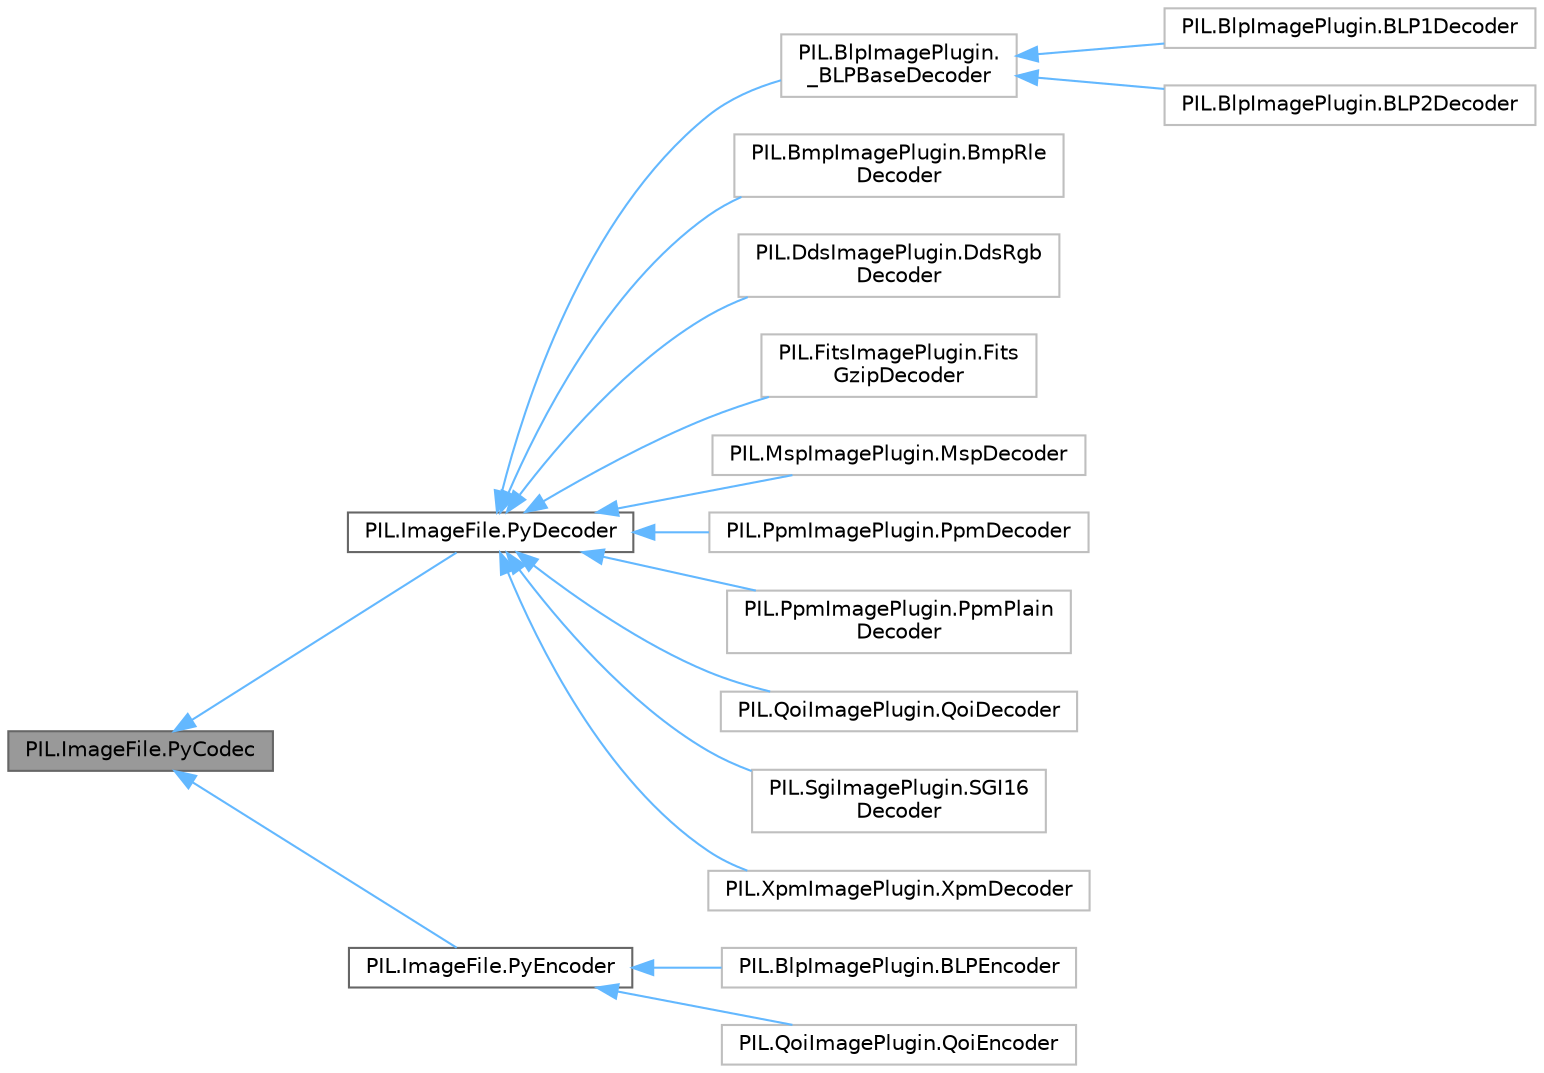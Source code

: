digraph "PIL.ImageFile.PyCodec"
{
 // LATEX_PDF_SIZE
  bgcolor="transparent";
  edge [fontname=Helvetica,fontsize=10,labelfontname=Helvetica,labelfontsize=10];
  node [fontname=Helvetica,fontsize=10,shape=box,height=0.2,width=0.4];
  rankdir="LR";
  Node1 [id="Node000001",label="PIL.ImageFile.PyCodec",height=0.2,width=0.4,color="gray40", fillcolor="grey60", style="filled", fontcolor="black",tooltip=" "];
  Node1 -> Node2 [id="edge1_Node000001_Node000002",dir="back",color="steelblue1",style="solid",tooltip=" "];
  Node2 [id="Node000002",label="PIL.ImageFile.PyDecoder",height=0.2,width=0.4,color="gray40", fillcolor="white", style="filled",URL="$dc/d5b/classPIL_1_1ImageFile_1_1PyDecoder.html",tooltip=" "];
  Node2 -> Node3 [id="edge2_Node000002_Node000003",dir="back",color="steelblue1",style="solid",tooltip=" "];
  Node3 [id="Node000003",label="PIL.BlpImagePlugin.\l_BLPBaseDecoder",height=0.2,width=0.4,color="grey75", fillcolor="white", style="filled",URL="$db/d04/classPIL_1_1BlpImagePlugin_1_1__BLPBaseDecoder.html",tooltip=" "];
  Node3 -> Node4 [id="edge3_Node000003_Node000004",dir="back",color="steelblue1",style="solid",tooltip=" "];
  Node4 [id="Node000004",label="PIL.BlpImagePlugin.BLP1Decoder",height=0.2,width=0.4,color="grey75", fillcolor="white", style="filled",URL="$d5/d02/classPIL_1_1BlpImagePlugin_1_1BLP1Decoder.html",tooltip=" "];
  Node3 -> Node5 [id="edge4_Node000003_Node000005",dir="back",color="steelblue1",style="solid",tooltip=" "];
  Node5 [id="Node000005",label="PIL.BlpImagePlugin.BLP2Decoder",height=0.2,width=0.4,color="grey75", fillcolor="white", style="filled",URL="$dd/d00/classPIL_1_1BlpImagePlugin_1_1BLP2Decoder.html",tooltip=" "];
  Node2 -> Node6 [id="edge5_Node000002_Node000006",dir="back",color="steelblue1",style="solid",tooltip=" "];
  Node6 [id="Node000006",label="PIL.BmpImagePlugin.BmpRle\lDecoder",height=0.2,width=0.4,color="grey75", fillcolor="white", style="filled",URL="$dd/d30/classPIL_1_1BmpImagePlugin_1_1BmpRleDecoder.html",tooltip=" "];
  Node2 -> Node7 [id="edge6_Node000002_Node000007",dir="back",color="steelblue1",style="solid",tooltip=" "];
  Node7 [id="Node000007",label="PIL.DdsImagePlugin.DdsRgb\lDecoder",height=0.2,width=0.4,color="grey75", fillcolor="white", style="filled",URL="$d8/dd8/classPIL_1_1DdsImagePlugin_1_1DdsRgbDecoder.html",tooltip=" "];
  Node2 -> Node8 [id="edge7_Node000002_Node000008",dir="back",color="steelblue1",style="solid",tooltip=" "];
  Node8 [id="Node000008",label="PIL.FitsImagePlugin.Fits\lGzipDecoder",height=0.2,width=0.4,color="grey75", fillcolor="white", style="filled",URL="$de/dc5/classPIL_1_1FitsImagePlugin_1_1FitsGzipDecoder.html",tooltip=" "];
  Node2 -> Node9 [id="edge8_Node000002_Node000009",dir="back",color="steelblue1",style="solid",tooltip=" "];
  Node9 [id="Node000009",label="PIL.MspImagePlugin.MspDecoder",height=0.2,width=0.4,color="grey75", fillcolor="white", style="filled",URL="$dd/dba/classPIL_1_1MspImagePlugin_1_1MspDecoder.html",tooltip=" "];
  Node2 -> Node10 [id="edge9_Node000002_Node000010",dir="back",color="steelblue1",style="solid",tooltip=" "];
  Node10 [id="Node000010",label="PIL.PpmImagePlugin.PpmDecoder",height=0.2,width=0.4,color="grey75", fillcolor="white", style="filled",URL="$d7/d8e/classPIL_1_1PpmImagePlugin_1_1PpmDecoder.html",tooltip=" "];
  Node2 -> Node11 [id="edge10_Node000002_Node000011",dir="back",color="steelblue1",style="solid",tooltip=" "];
  Node11 [id="Node000011",label="PIL.PpmImagePlugin.PpmPlain\lDecoder",height=0.2,width=0.4,color="grey75", fillcolor="white", style="filled",URL="$d6/d24/classPIL_1_1PpmImagePlugin_1_1PpmPlainDecoder.html",tooltip=" "];
  Node2 -> Node12 [id="edge11_Node000002_Node000012",dir="back",color="steelblue1",style="solid",tooltip=" "];
  Node12 [id="Node000012",label="PIL.QoiImagePlugin.QoiDecoder",height=0.2,width=0.4,color="grey75", fillcolor="white", style="filled",URL="$d7/d3c/classPIL_1_1QoiImagePlugin_1_1QoiDecoder.html",tooltip=" "];
  Node2 -> Node13 [id="edge12_Node000002_Node000013",dir="back",color="steelblue1",style="solid",tooltip=" "];
  Node13 [id="Node000013",label="PIL.SgiImagePlugin.SGI16\lDecoder",height=0.2,width=0.4,color="grey75", fillcolor="white", style="filled",URL="$df/d55/classPIL_1_1SgiImagePlugin_1_1SGI16Decoder.html",tooltip=" "];
  Node2 -> Node14 [id="edge13_Node000002_Node000014",dir="back",color="steelblue1",style="solid",tooltip=" "];
  Node14 [id="Node000014",label="PIL.XpmImagePlugin.XpmDecoder",height=0.2,width=0.4,color="grey75", fillcolor="white", style="filled",URL="$d0/d13/classPIL_1_1XpmImagePlugin_1_1XpmDecoder.html",tooltip=" "];
  Node1 -> Node15 [id="edge14_Node000001_Node000015",dir="back",color="steelblue1",style="solid",tooltip=" "];
  Node15 [id="Node000015",label="PIL.ImageFile.PyEncoder",height=0.2,width=0.4,color="gray40", fillcolor="white", style="filled",URL="$d5/d77/classPIL_1_1ImageFile_1_1PyEncoder.html",tooltip=" "];
  Node15 -> Node16 [id="edge15_Node000015_Node000016",dir="back",color="steelblue1",style="solid",tooltip=" "];
  Node16 [id="Node000016",label="PIL.BlpImagePlugin.BLPEncoder",height=0.2,width=0.4,color="grey75", fillcolor="white", style="filled",URL="$d0/df8/classPIL_1_1BlpImagePlugin_1_1BLPEncoder.html",tooltip=" "];
  Node15 -> Node17 [id="edge16_Node000015_Node000017",dir="back",color="steelblue1",style="solid",tooltip=" "];
  Node17 [id="Node000017",label="PIL.QoiImagePlugin.QoiEncoder",height=0.2,width=0.4,color="grey75", fillcolor="white", style="filled",URL="$da/dbe/classPIL_1_1QoiImagePlugin_1_1QoiEncoder.html",tooltip=" "];
}
